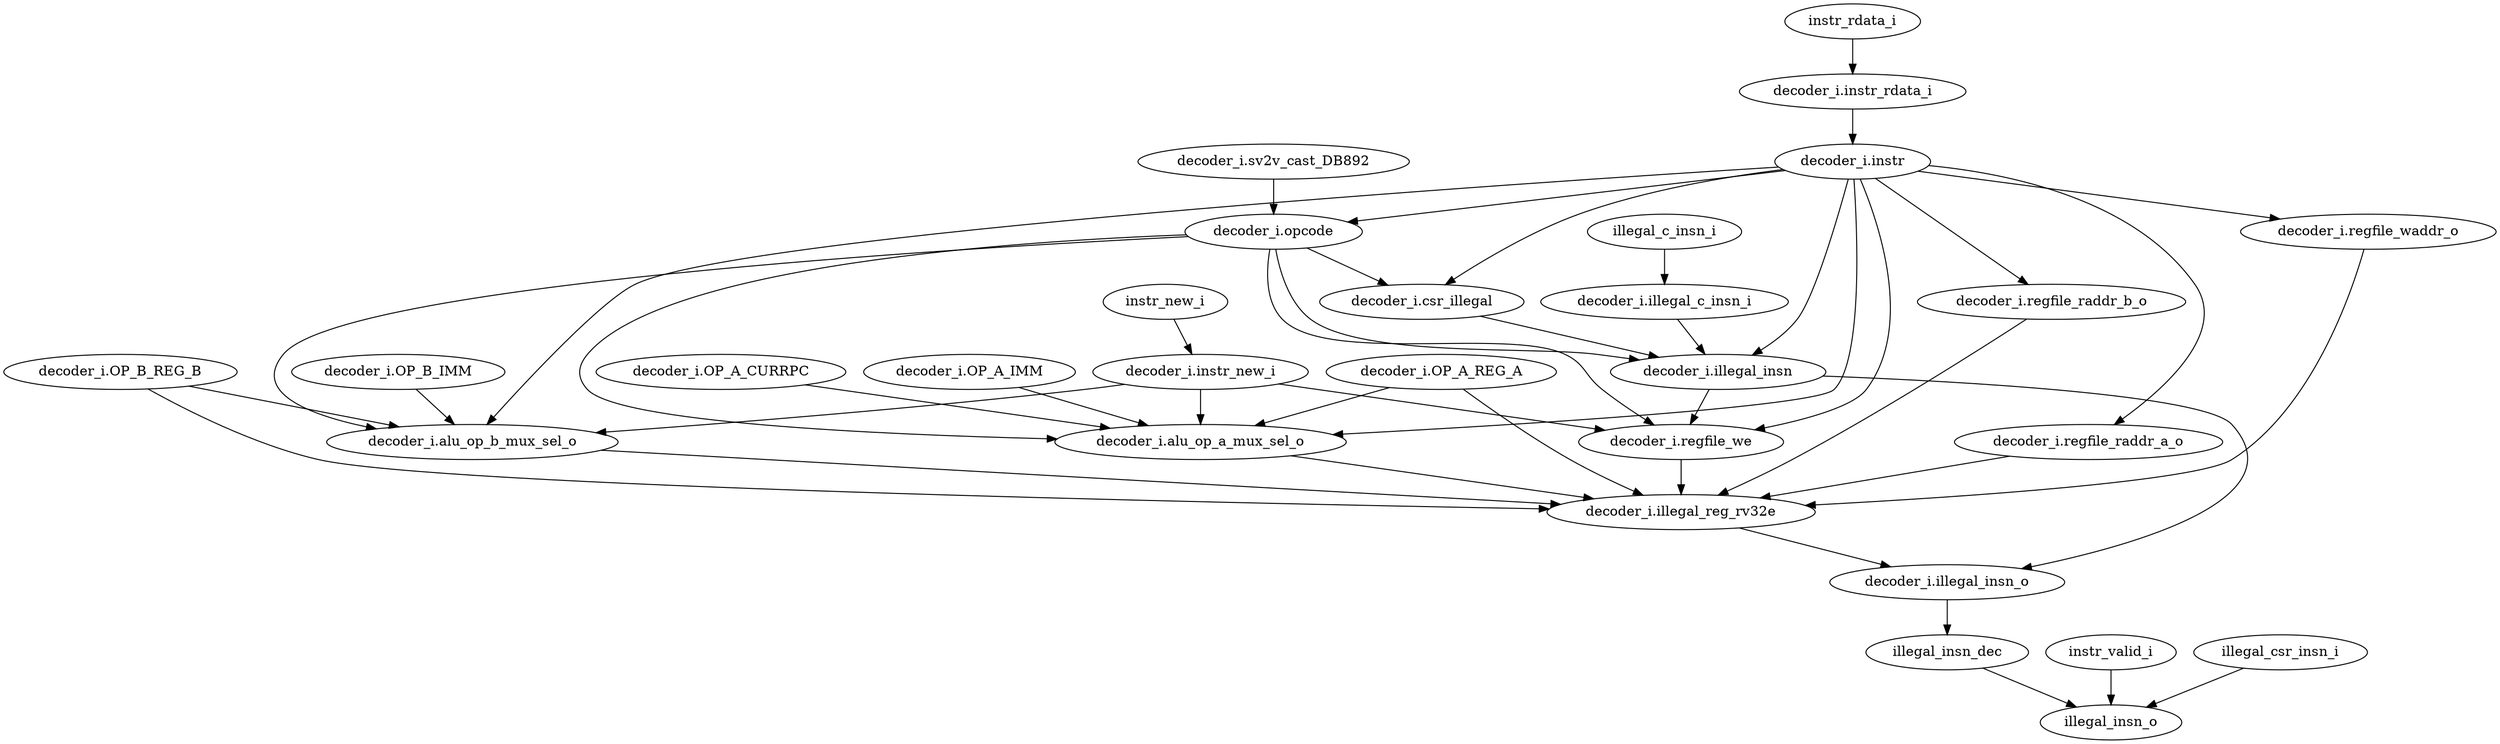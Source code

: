 strict digraph "" {
	"decoder_i.regfile_we"	 [complexity=16,
		importance=0.0166412511321,
		rank=0.00104007819576];
	"decoder_i.illegal_reg_rv32e"	 [complexity=7,
		importance=0.014658549213,
		rank=0.00209407845901];
	"decoder_i.regfile_we" -> "decoder_i.illegal_reg_rv32e";
	"decoder_i.illegal_c_insn_i"	 [complexity=18,
		importance=0.0225437624669,
		rank=0.00125243124816];
	"decoder_i.illegal_insn"	 [complexity=17,
		importance=0.0202998015945,
		rank=0.00119410597615];
	"decoder_i.illegal_c_insn_i" -> "decoder_i.illegal_insn";
	"decoder_i.instr_new_i"	 [complexity=19,
		importance=0.109669706438,
		rank=0.00577208981255];
	"decoder_i.instr_new_i" -> "decoder_i.regfile_we";
	"decoder_i.alu_op_b_mux_sel_o"	 [complexity=16,
		importance=0.0180223959038,
		rank=0.00112639974399];
	"decoder_i.instr_new_i" -> "decoder_i.alu_op_b_mux_sel_o";
	"decoder_i.alu_op_a_mux_sel_o"	 [complexity=16,
		importance=0.018761007017,
		rank=0.00117256293856];
	"decoder_i.instr_new_i" -> "decoder_i.alu_op_a_mux_sel_o";
	"decoder_i.instr"	 [complexity=23,
		importance=0.0264854537371,
		rank=0.00115154146683];
	"decoder_i.instr" -> "decoder_i.regfile_we";
	"decoder_i.instr" -> "decoder_i.alu_op_b_mux_sel_o";
	"decoder_i.instr" -> "decoder_i.alu_op_a_mux_sel_o";
	"decoder_i.csr_illegal"	 [complexity=19,
		importance=0.0218065902433,
		rank=0.00114771527596];
	"decoder_i.instr" -> "decoder_i.csr_illegal";
	"decoder_i.regfile_raddr_b_o"	 [complexity=16,
		importance=0.0161584839547,
		rank=0.00100990524717];
	"decoder_i.instr" -> "decoder_i.regfile_raddr_b_o";
	"decoder_i.regfile_raddr_a_o"	 [complexity=16,
		importance=0.0161584839547,
		rank=0.00100990524717];
	"decoder_i.instr" -> "decoder_i.regfile_raddr_a_o";
	"decoder_i.opcode"	 [complexity=20,
		importance=0.024054523167,
		rank=0.00120272615835];
	"decoder_i.instr" -> "decoder_i.opcode";
	"decoder_i.regfile_waddr_o"	 [complexity=16,
		importance=0.0161584839547,
		rank=0.00100990524717];
	"decoder_i.instr" -> "decoder_i.regfile_waddr_o";
	"decoder_i.instr" -> "decoder_i.illegal_insn";
	"decoder_i.illegal_insn_o"	 [complexity=4,
		importance=0.00962737849749,
		rank=0.00240684462437];
	illegal_insn_dec	 [complexity=4,
		importance=0.00669068285218,
		rank=0.00167267071304];
	"decoder_i.illegal_insn_o" -> illegal_insn_dec;
	"decoder_i.instr_rdata_i"	 [complexity=25,
		importance=0.0283554155186,
		rank=0.00113421662074];
	"decoder_i.instr_rdata_i" -> "decoder_i.instr";
	"decoder_i.alu_op_b_mux_sel_o" -> "decoder_i.illegal_reg_rv32e";
	"decoder_i.OP_A_REG_A"	 [complexity=34,
		importance=0.883263292491,
		rank=0.0259783321321];
	"decoder_i.OP_A_REG_A" -> "decoder_i.alu_op_a_mux_sel_o";
	"decoder_i.OP_A_REG_A" -> "decoder_i.illegal_reg_rv32e";
	"decoder_i.OP_A_CURRPC"	 [complexity=28,
		importance=0.114062004793,
		rank=0.00407364302831];
	"decoder_i.OP_A_CURRPC" -> "decoder_i.alu_op_a_mux_sel_o";
	"decoder_i.alu_op_a_mux_sel_o" -> "decoder_i.illegal_reg_rv32e";
	"decoder_i.csr_illegal" -> "decoder_i.illegal_insn";
	"decoder_i.regfile_raddr_b_o" -> "decoder_i.illegal_reg_rv32e";
	"decoder_i.sv2v_cast_DB892"	 [complexity=23,
		importance=0.0255504858575,
		rank=0.00111089068945];
	"decoder_i.sv2v_cast_DB892" -> "decoder_i.opcode";
	"decoder_i.OP_B_IMM"	 [complexity=46,
		importance=0.704369402937,
		rank=0.0153123783247];
	"decoder_i.OP_B_IMM" -> "decoder_i.alu_op_b_mux_sel_o";
	instr_valid_i	 [complexity=4,
		importance=0.00522207831638,
		rank=0.00130551957909];
	illegal_insn_o	 [complexity=0,
		importance=0.00372611562594,
		rank=0.0];
	instr_valid_i -> illegal_insn_o;
	illegal_insn_dec -> illegal_insn_o;
	"decoder_i.OP_A_IMM"	 [complexity=22,
		importance=0.0577789837415,
		rank=0.0026263174428];
	"decoder_i.OP_A_IMM" -> "decoder_i.alu_op_a_mux_sel_o";
	instr_new_i	 [complexity=19,
		importance=0.111165669129,
		rank=0.00585082469099];
	instr_new_i -> "decoder_i.instr_new_i";
	"decoder_i.regfile_raddr_a_o" -> "decoder_i.illegal_reg_rv32e";
	instr_rdata_i	 [complexity=25,
		importance=0.029851378209,
		rank=0.00119405512836];
	instr_rdata_i -> "decoder_i.instr_rdata_i";
	illegal_c_insn_i	 [complexity=18,
		importance=0.0240397251574,
		rank=0.00133554028652];
	illegal_c_insn_i -> "decoder_i.illegal_c_insn_i";
	"decoder_i.OP_B_REG_B"	 [complexity=22,
		importance=0.397988672573,
		rank=0.0180903942079];
	"decoder_i.OP_B_REG_B" -> "decoder_i.alu_op_b_mux_sel_o";
	"decoder_i.OP_B_REG_B" -> "decoder_i.illegal_reg_rv32e";
	"decoder_i.illegal_reg_rv32e" -> "decoder_i.illegal_insn_o";
	"decoder_i.opcode" -> "decoder_i.regfile_we";
	"decoder_i.opcode" -> "decoder_i.alu_op_b_mux_sel_o";
	"decoder_i.opcode" -> "decoder_i.alu_op_a_mux_sel_o";
	"decoder_i.opcode" -> "decoder_i.csr_illegal";
	"decoder_i.opcode" -> "decoder_i.illegal_insn";
	"decoder_i.regfile_waddr_o" -> "decoder_i.illegal_reg_rv32e";
	illegal_csr_insn_i	 [complexity=4,
		importance=0.00522207831638,
		rank=0.00130551957909];
	illegal_csr_insn_i -> illegal_insn_o;
	"decoder_i.illegal_insn" -> "decoder_i.regfile_we";
	"decoder_i.illegal_insn" -> "decoder_i.illegal_insn_o";
}
